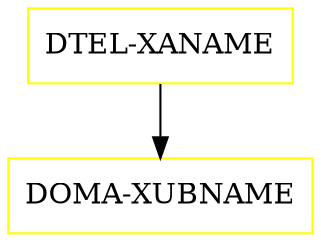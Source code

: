 digraph G {
  "DTEL-XANAME" [shape=box,color=yellow];
  "DOMA-XUBNAME" [shape=box,color=yellow,URL="./DOMA_XUBNAME.html"];
  "DTEL-XANAME" -> "DOMA-XUBNAME";
}
